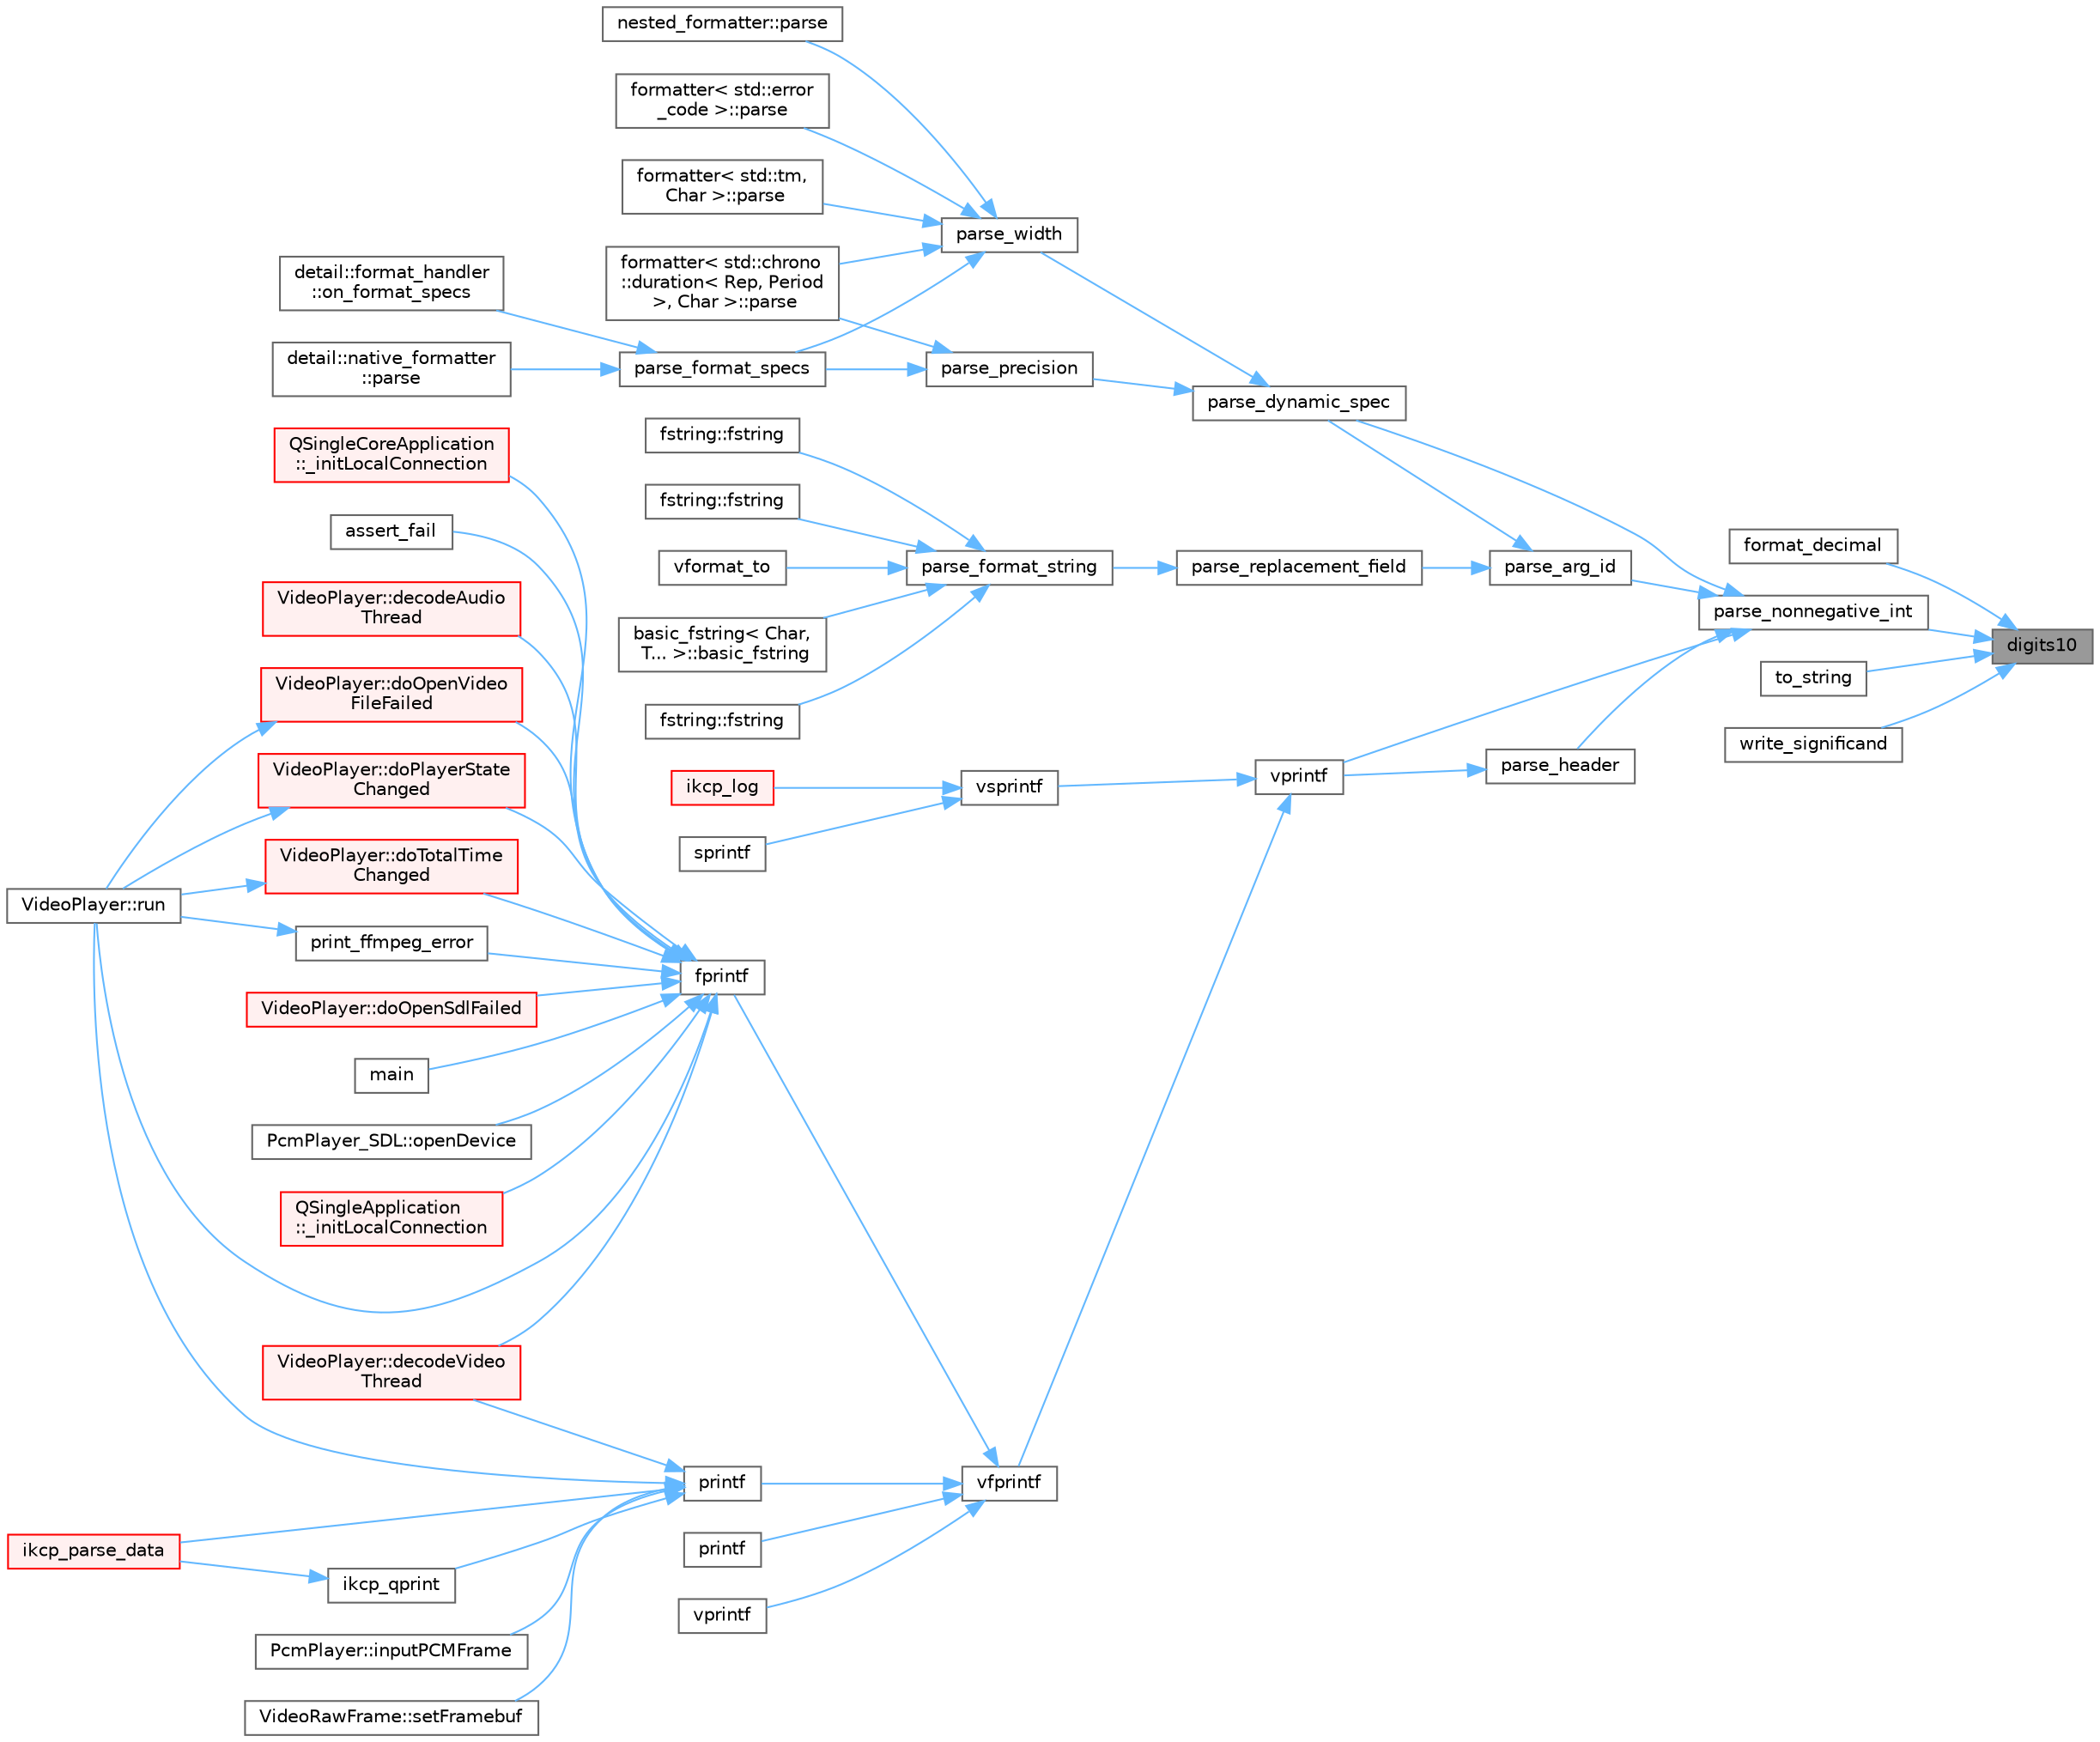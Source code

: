 digraph "digits10"
{
 // LATEX_PDF_SIZE
  bgcolor="transparent";
  edge [fontname=Helvetica,fontsize=10,labelfontname=Helvetica,labelfontsize=10];
  node [fontname=Helvetica,fontsize=10,shape=box,height=0.2,width=0.4];
  rankdir="RL";
  Node1 [id="Node000001",label="digits10",height=0.2,width=0.4,color="gray40", fillcolor="grey60", style="filled", fontcolor="black",tooltip=" "];
  Node1 -> Node2 [id="edge1_Node000001_Node000002",dir="back",color="steelblue1",style="solid",tooltip=" "];
  Node2 [id="Node000002",label="format_decimal",height=0.2,width=0.4,color="grey40", fillcolor="white", style="filled",URL="$namespacedetail.html#a31f1c8fd33b9eebb81a5626225feeace",tooltip=" "];
  Node1 -> Node3 [id="edge2_Node000001_Node000003",dir="back",color="steelblue1",style="solid",tooltip=" "];
  Node3 [id="Node000003",label="parse_nonnegative_int",height=0.2,width=0.4,color="grey40", fillcolor="white", style="filled",URL="$namespacedetail.html#ac51bc4cc7c73f12b3605eee5c2d29700",tooltip=" "];
  Node3 -> Node4 [id="edge3_Node000003_Node000004",dir="back",color="steelblue1",style="solid",tooltip=" "];
  Node4 [id="Node000004",label="parse_arg_id",height=0.2,width=0.4,color="grey40", fillcolor="white", style="filled",URL="$namespacedetail.html#a0838b92a10158e3dd213cdf7d2f87bad",tooltip=" "];
  Node4 -> Node5 [id="edge4_Node000004_Node000005",dir="back",color="steelblue1",style="solid",tooltip=" "];
  Node5 [id="Node000005",label="parse_dynamic_spec",height=0.2,width=0.4,color="grey40", fillcolor="white", style="filled",URL="$namespacedetail.html#aac695799bdf4335cf556705c2b0320d2",tooltip=" "];
  Node5 -> Node6 [id="edge5_Node000005_Node000006",dir="back",color="steelblue1",style="solid",tooltip=" "];
  Node6 [id="Node000006",label="parse_precision",height=0.2,width=0.4,color="grey40", fillcolor="white", style="filled",URL="$namespacedetail.html#aa30d883ebd79f3b693b374ba219b114c",tooltip=" "];
  Node6 -> Node7 [id="edge6_Node000006_Node000007",dir="back",color="steelblue1",style="solid",tooltip=" "];
  Node7 [id="Node000007",label="formatter\< std::chrono\l::duration\< Rep, Period\l \>, Char \>::parse",height=0.2,width=0.4,color="grey40", fillcolor="white", style="filled",URL="$structformatter_3_01std_1_1chrono_1_1duration_3_01_rep_00_01_period_01_4_00_01_char_01_4.html#a8ab971982084b0d00677071064adc679",tooltip=" "];
  Node6 -> Node8 [id="edge7_Node000006_Node000008",dir="back",color="steelblue1",style="solid",tooltip=" "];
  Node8 [id="Node000008",label="parse_format_specs",height=0.2,width=0.4,color="grey40", fillcolor="white", style="filled",URL="$namespacedetail.html#af338c3cb0563c9ffc7bef93a3844d574",tooltip=" "];
  Node8 -> Node9 [id="edge8_Node000008_Node000009",dir="back",color="steelblue1",style="solid",tooltip=" "];
  Node9 [id="Node000009",label="detail::format_handler\l::on_format_specs",height=0.2,width=0.4,color="grey40", fillcolor="white", style="filled",URL="$structdetail_1_1format__handler.html#a2048d1eedae542c2e332e46fa85c656f",tooltip=" "];
  Node8 -> Node10 [id="edge9_Node000008_Node000010",dir="back",color="steelblue1",style="solid",tooltip=" "];
  Node10 [id="Node000010",label="detail::native_formatter\l::parse",height=0.2,width=0.4,color="grey40", fillcolor="white", style="filled",URL="$structdetail_1_1native__formatter.html#a8ab971982084b0d00677071064adc679",tooltip=" "];
  Node5 -> Node11 [id="edge10_Node000005_Node000011",dir="back",color="steelblue1",style="solid",tooltip=" "];
  Node11 [id="Node000011",label="parse_width",height=0.2,width=0.4,color="grey40", fillcolor="white", style="filled",URL="$namespacedetail.html#a334b0f8fc06598ec1cf5261b2195ce36",tooltip=" "];
  Node11 -> Node7 [id="edge11_Node000011_Node000007",dir="back",color="steelblue1",style="solid",tooltip=" "];
  Node11 -> Node12 [id="edge12_Node000011_Node000012",dir="back",color="steelblue1",style="solid",tooltip=" "];
  Node12 [id="Node000012",label="formatter\< std::error\l_code \>::parse",height=0.2,width=0.4,color="grey40", fillcolor="white", style="filled",URL="$structformatter_3_01std_1_1error__code_01_4.html#adea8f8d583f8596da890c2908cce214c",tooltip=" "];
  Node11 -> Node13 [id="edge13_Node000011_Node000013",dir="back",color="steelblue1",style="solid",tooltip=" "];
  Node13 [id="Node000013",label="formatter\< std::tm,\l Char \>::parse",height=0.2,width=0.4,color="grey40", fillcolor="white", style="filled",URL="$structformatter_3_01std_1_1tm_00_01_char_01_4.html#a8ab971982084b0d00677071064adc679",tooltip=" "];
  Node11 -> Node14 [id="edge14_Node000011_Node000014",dir="back",color="steelblue1",style="solid",tooltip=" "];
  Node14 [id="Node000014",label="nested_formatter::parse",height=0.2,width=0.4,color="grey40", fillcolor="white", style="filled",URL="$structnested__formatter.html#a8ab971982084b0d00677071064adc679",tooltip=" "];
  Node11 -> Node8 [id="edge15_Node000011_Node000008",dir="back",color="steelblue1",style="solid",tooltip=" "];
  Node4 -> Node15 [id="edge16_Node000004_Node000015",dir="back",color="steelblue1",style="solid",tooltip=" "];
  Node15 [id="Node000015",label="parse_replacement_field",height=0.2,width=0.4,color="grey40", fillcolor="white", style="filled",URL="$namespacedetail.html#abab999a4b94ccc77ddde514a5b67b1bd",tooltip=" "];
  Node15 -> Node16 [id="edge17_Node000015_Node000016",dir="back",color="steelblue1",style="solid",tooltip=" "];
  Node16 [id="Node000016",label="parse_format_string",height=0.2,width=0.4,color="grey40", fillcolor="white", style="filled",URL="$namespacedetail.html#aec6678375e08ceb73f10dd66f5140474",tooltip=" "];
  Node16 -> Node17 [id="edge18_Node000016_Node000017",dir="back",color="steelblue1",style="solid",tooltip=" "];
  Node17 [id="Node000017",label="basic_fstring\< Char,\l T... \>::basic_fstring",height=0.2,width=0.4,color="grey40", fillcolor="white", style="filled",URL="$structbasic__fstring.html#a748f15d22cc541fd759fd735562da60e",tooltip=" "];
  Node16 -> Node18 [id="edge19_Node000016_Node000018",dir="back",color="steelblue1",style="solid",tooltip=" "];
  Node18 [id="Node000018",label="fstring::fstring",height=0.2,width=0.4,color="grey40", fillcolor="white", style="filled",URL="$structfstring.html#aba82141566a13150c1f2f69b026278c5",tooltip=" "];
  Node16 -> Node19 [id="edge20_Node000016_Node000019",dir="back",color="steelblue1",style="solid",tooltip=" "];
  Node19 [id="Node000019",label="fstring::fstring",height=0.2,width=0.4,color="grey40", fillcolor="white", style="filled",URL="$structfstring.html#a035cd97b58de31e59b5458a3c837cbff",tooltip=" "];
  Node16 -> Node20 [id="edge21_Node000016_Node000020",dir="back",color="steelblue1",style="solid",tooltip=" "];
  Node20 [id="Node000020",label="fstring::fstring",height=0.2,width=0.4,color="grey40", fillcolor="white", style="filled",URL="$structfstring.html#ac5ff2671a12eb50166b26da15763c10f",tooltip=" "];
  Node16 -> Node21 [id="edge22_Node000016_Node000021",dir="back",color="steelblue1",style="solid",tooltip=" "];
  Node21 [id="Node000021",label="vformat_to",height=0.2,width=0.4,color="grey40", fillcolor="white", style="filled",URL="$namespacedetail.html#a1e1116701f06dd9ac311c2d843d465af",tooltip=" "];
  Node3 -> Node5 [id="edge23_Node000003_Node000005",dir="back",color="steelblue1",style="solid",tooltip=" "];
  Node3 -> Node22 [id="edge24_Node000003_Node000022",dir="back",color="steelblue1",style="solid",tooltip=" "];
  Node22 [id="Node000022",label="parse_header",height=0.2,width=0.4,color="grey40", fillcolor="white", style="filled",URL="$namespacedetail.html#af191853bad5ee9cfad04aad57ce3f761",tooltip=" "];
  Node22 -> Node23 [id="edge25_Node000022_Node000023",dir="back",color="steelblue1",style="solid",tooltip=" "];
  Node23 [id="Node000023",label="vprintf",height=0.2,width=0.4,color="grey40", fillcolor="white", style="filled",URL="$namespacedetail.html#a755ec613824f57d29068751f166ad91b",tooltip=" "];
  Node23 -> Node24 [id="edge26_Node000023_Node000024",dir="back",color="steelblue1",style="solid",tooltip=" "];
  Node24 [id="Node000024",label="vfprintf",height=0.2,width=0.4,color="grey40", fillcolor="white", style="filled",URL="$printf_8h.html#abb30aad964fc771fb52cf3ad88649df2",tooltip=" "];
  Node24 -> Node25 [id="edge27_Node000024_Node000025",dir="back",color="steelblue1",style="solid",tooltip=" "];
  Node25 [id="Node000025",label="fprintf",height=0.2,width=0.4,color="grey40", fillcolor="white", style="filled",URL="$printf_8h.html#a9f315126362cae9675de1642105e631e",tooltip="Formats args according to specifications in fmt and writes the output to f."];
  Node25 -> Node26 [id="edge28_Node000025_Node000026",dir="back",color="steelblue1",style="solid",tooltip=" "];
  Node26 [id="Node000026",label="QSingleApplication\l::_initLocalConnection",height=0.2,width=0.4,color="red", fillcolor="#FFF0F0", style="filled",URL="$class_q_single_application.html#afd55f6277775e4d2d2b30be2b2a833c7",tooltip="初始化本地连接，检测是否已有实例运行"];
  Node25 -> Node28 [id="edge29_Node000025_Node000028",dir="back",color="steelblue1",style="solid",tooltip=" "];
  Node28 [id="Node000028",label="QSingleCoreApplication\l::_initLocalConnection",height=0.2,width=0.4,color="red", fillcolor="#FFF0F0", style="filled",URL="$class_q_single_core_application.html#afd55f6277775e4d2d2b30be2b2a833c7",tooltip="初始化本地连接，检测是否已有实例运行"];
  Node25 -> Node30 [id="edge30_Node000025_Node000030",dir="back",color="steelblue1",style="solid",tooltip=" "];
  Node30 [id="Node000030",label="assert_fail",height=0.2,width=0.4,color="grey40", fillcolor="white", style="filled",URL="$namespacedetail.html#a3aef7c3d156f7d6772703621279dbdc4",tooltip=" "];
  Node25 -> Node31 [id="edge31_Node000025_Node000031",dir="back",color="steelblue1",style="solid",tooltip=" "];
  Node31 [id="Node000031",label="VideoPlayer::decodeAudio\lThread",height=0.2,width=0.4,color="red", fillcolor="#FFF0F0", style="filled",URL="$class_video_player.html#a2ba33c6ddac0c818dd97209894fb9c09",tooltip="音频解码线程函数"];
  Node25 -> Node33 [id="edge32_Node000025_Node000033",dir="back",color="steelblue1",style="solid",tooltip=" "];
  Node33 [id="Node000033",label="VideoPlayer::decodeVideo\lThread",height=0.2,width=0.4,color="red", fillcolor="#FFF0F0", style="filled",URL="$class_video_player.html#a3dc80fcbdb85689f912b45f6eb534028",tooltip="视频解码线程函数"];
  Node25 -> Node34 [id="edge33_Node000025_Node000034",dir="back",color="steelblue1",style="solid",tooltip=" "];
  Node34 [id="Node000034",label="VideoPlayer::doOpenSdlFailed",height=0.2,width=0.4,color="red", fillcolor="#FFF0F0", style="filled",URL="$class_video_player.html#a0ba68b0afb69d9ce73f19e64db5f3636",tooltip="打开 SDL 失败回调"];
  Node25 -> Node36 [id="edge34_Node000025_Node000036",dir="back",color="steelblue1",style="solid",tooltip=" "];
  Node36 [id="Node000036",label="VideoPlayer::doOpenVideo\lFileFailed",height=0.2,width=0.4,color="red", fillcolor="#FFF0F0", style="filled",URL="$class_video_player.html#a5fff8eb62b6d1a16f6b307d4e2bf4f07",tooltip="打开视频文件失败回调"];
  Node36 -> Node37 [id="edge35_Node000036_Node000037",dir="back",color="steelblue1",style="solid",tooltip=" "];
  Node37 [id="Node000037",label="VideoPlayer::run",height=0.2,width=0.4,color="grey40", fillcolor="white", style="filled",URL="$class_video_player.html#a13a43e6d814de94978c515cb084873b1",tooltip="读取视频文件线程函数"];
  Node25 -> Node38 [id="edge36_Node000025_Node000038",dir="back",color="steelblue1",style="solid",tooltip=" "];
  Node38 [id="Node000038",label="VideoPlayer::doPlayerState\lChanged",height=0.2,width=0.4,color="red", fillcolor="#FFF0F0", style="filled",URL="$class_video_player.html#a22bc616c65129c31d2c75f4ed881c44a",tooltip="播放器状态变更回调"];
  Node38 -> Node37 [id="edge37_Node000038_Node000037",dir="back",color="steelblue1",style="solid",tooltip=" "];
  Node25 -> Node44 [id="edge38_Node000025_Node000044",dir="back",color="steelblue1",style="solid",tooltip=" "];
  Node44 [id="Node000044",label="VideoPlayer::doTotalTime\lChanged",height=0.2,width=0.4,color="red", fillcolor="#FFF0F0", style="filled",URL="$class_video_player.html#adccbc43146f9eb5b35c8e1c054c2065e",tooltip="视频时长变更回调"];
  Node44 -> Node37 [id="edge39_Node000044_Node000037",dir="back",color="steelblue1",style="solid",tooltip=" "];
  Node25 -> Node45 [id="edge40_Node000025_Node000045",dir="back",color="steelblue1",style="solid",tooltip=" "];
  Node45 [id="Node000045",label="main",height=0.2,width=0.4,color="grey40", fillcolor="white", style="filled",URL="$_ku_gou_server_2main_8cpp.html#a0ddf1224851353fc92bfbff6f499fa97",tooltip="主函数，程序的入口点。"];
  Node25 -> Node46 [id="edge41_Node000025_Node000046",dir="back",color="steelblue1",style="solid",tooltip=" "];
  Node46 [id="Node000046",label="PcmPlayer_SDL::openDevice",height=0.2,width=0.4,color="grey40", fillcolor="white", style="filled",URL="$class_pcm_player___s_d_l.html#a48c0c97b8de3bf8202cda6e525e2bdc6",tooltip="打开音频设备"];
  Node25 -> Node47 [id="edge42_Node000025_Node000047",dir="back",color="steelblue1",style="solid",tooltip=" "];
  Node47 [id="Node000047",label="print_ffmpeg_error",height=0.2,width=0.4,color="grey40", fillcolor="white", style="filled",URL="$_video_player_8cpp.html#ac47f93d8b17eafd380ba474d7878a522",tooltip="打印 FFmpeg 错误信息"];
  Node47 -> Node37 [id="edge43_Node000047_Node000037",dir="back",color="steelblue1",style="solid",tooltip=" "];
  Node25 -> Node37 [id="edge44_Node000025_Node000037",dir="back",color="steelblue1",style="solid",tooltip=" "];
  Node24 -> Node48 [id="edge45_Node000024_Node000048",dir="back",color="steelblue1",style="solid",tooltip=" "];
  Node48 [id="Node000048",label="printf",height=0.2,width=0.4,color="grey40", fillcolor="white", style="filled",URL="$printf_8h.html#a98ff17de0e9c70261310363fb2bc8560",tooltip=" "];
  Node24 -> Node49 [id="edge46_Node000024_Node000049",dir="back",color="steelblue1",style="solid",tooltip=" "];
  Node49 [id="Node000049",label="printf",height=0.2,width=0.4,color="grey40", fillcolor="white", style="filled",URL="$printf_8h.html#aee3ed3a831f25f07e7be3919fff2203a",tooltip="Formats args according to specifications in fmt and writes the output to stdout."];
  Node49 -> Node33 [id="edge47_Node000049_Node000033",dir="back",color="steelblue1",style="solid",tooltip=" "];
  Node49 -> Node50 [id="edge48_Node000049_Node000050",dir="back",color="steelblue1",style="solid",tooltip=" "];
  Node50 [id="Node000050",label="ikcp_parse_data",height=0.2,width=0.4,color="red", fillcolor="#FFF0F0", style="filled",URL="$ikcp_8cpp.html#a2a561d3f82169973fcdf2c2211925190",tooltip=" "];
  Node49 -> Node53 [id="edge49_Node000049_Node000053",dir="back",color="steelblue1",style="solid",tooltip=" "];
  Node53 [id="Node000053",label="ikcp_qprint",height=0.2,width=0.4,color="grey40", fillcolor="white", style="filled",URL="$ikcp_8cpp.html#a4666efe40d211a24c49078218784e1ba",tooltip=" "];
  Node53 -> Node50 [id="edge50_Node000053_Node000050",dir="back",color="steelblue1",style="solid",tooltip=" "];
  Node49 -> Node54 [id="edge51_Node000049_Node000054",dir="back",color="steelblue1",style="solid",tooltip=" "];
  Node54 [id="Node000054",label="PcmPlayer::inputPCMFrame",height=0.2,width=0.4,color="grey40", fillcolor="white", style="filled",URL="$class_pcm_player.html#ae4b8dd06370f1663e4546ac1b56f51c3",tooltip="输入 PCM 帧"];
  Node49 -> Node37 [id="edge52_Node000049_Node000037",dir="back",color="steelblue1",style="solid",tooltip=" "];
  Node49 -> Node55 [id="edge53_Node000049_Node000055",dir="back",color="steelblue1",style="solid",tooltip=" "];
  Node55 [id="Node000055",label="VideoRawFrame::setFramebuf",height=0.2,width=0.4,color="grey40", fillcolor="white", style="filled",URL="$class_video_raw_frame.html#a32af978a5a2abdb0db26a84155eb7cf5",tooltip="设置帧缓冲区"];
  Node24 -> Node56 [id="edge54_Node000024_Node000056",dir="back",color="steelblue1",style="solid",tooltip=" "];
  Node56 [id="Node000056",label="vprintf",height=0.2,width=0.4,color="grey40", fillcolor="white", style="filled",URL="$printf_8h.html#aceaebb06ffb71c939ea2b9951cab4b1a",tooltip=" "];
  Node23 -> Node57 [id="edge55_Node000023_Node000057",dir="back",color="steelblue1",style="solid",tooltip=" "];
  Node57 [id="Node000057",label="vsprintf",height=0.2,width=0.4,color="grey40", fillcolor="white", style="filled",URL="$printf_8h.html#a5e1075a6c1fce5050424f97a2fac648f",tooltip=" "];
  Node57 -> Node58 [id="edge56_Node000057_Node000058",dir="back",color="steelblue1",style="solid",tooltip=" "];
  Node58 [id="Node000058",label="ikcp_log",height=0.2,width=0.4,color="red", fillcolor="#FFF0F0", style="filled",URL="$ikcp_8cpp.html#aade14c947464846c7523f78efa6534ba",tooltip=" "];
  Node57 -> Node67 [id="edge57_Node000057_Node000067",dir="back",color="steelblue1",style="solid",tooltip=" "];
  Node67 [id="Node000067",label="sprintf",height=0.2,width=0.4,color="grey40", fillcolor="white", style="filled",URL="$printf_8h.html#aa7d2e7e454d3fe606a71504a119dc894",tooltip="Formats args according to specifications in fmt and returns the result as as string."];
  Node3 -> Node23 [id="edge58_Node000003_Node000023",dir="back",color="steelblue1",style="solid",tooltip=" "];
  Node1 -> Node68 [id="edge59_Node000001_Node000068",dir="back",color="steelblue1",style="solid",tooltip=" "];
  Node68 [id="Node000068",label="to_string",height=0.2,width=0.4,color="grey40", fillcolor="white", style="filled",URL="$format_8h.html#aa38fcda7cd78cb784cb7d0c5d49730c4",tooltip="Converts value to std::string using the default format for type T."];
  Node1 -> Node69 [id="edge60_Node000001_Node000069",dir="back",color="steelblue1",style="solid",tooltip=" "];
  Node69 [id="Node000069",label="write_significand",height=0.2,width=0.4,color="grey40", fillcolor="white", style="filled",URL="$namespacedetail.html#a931ed4e5e885916328c401130b9d50e2",tooltip=" "];
}

